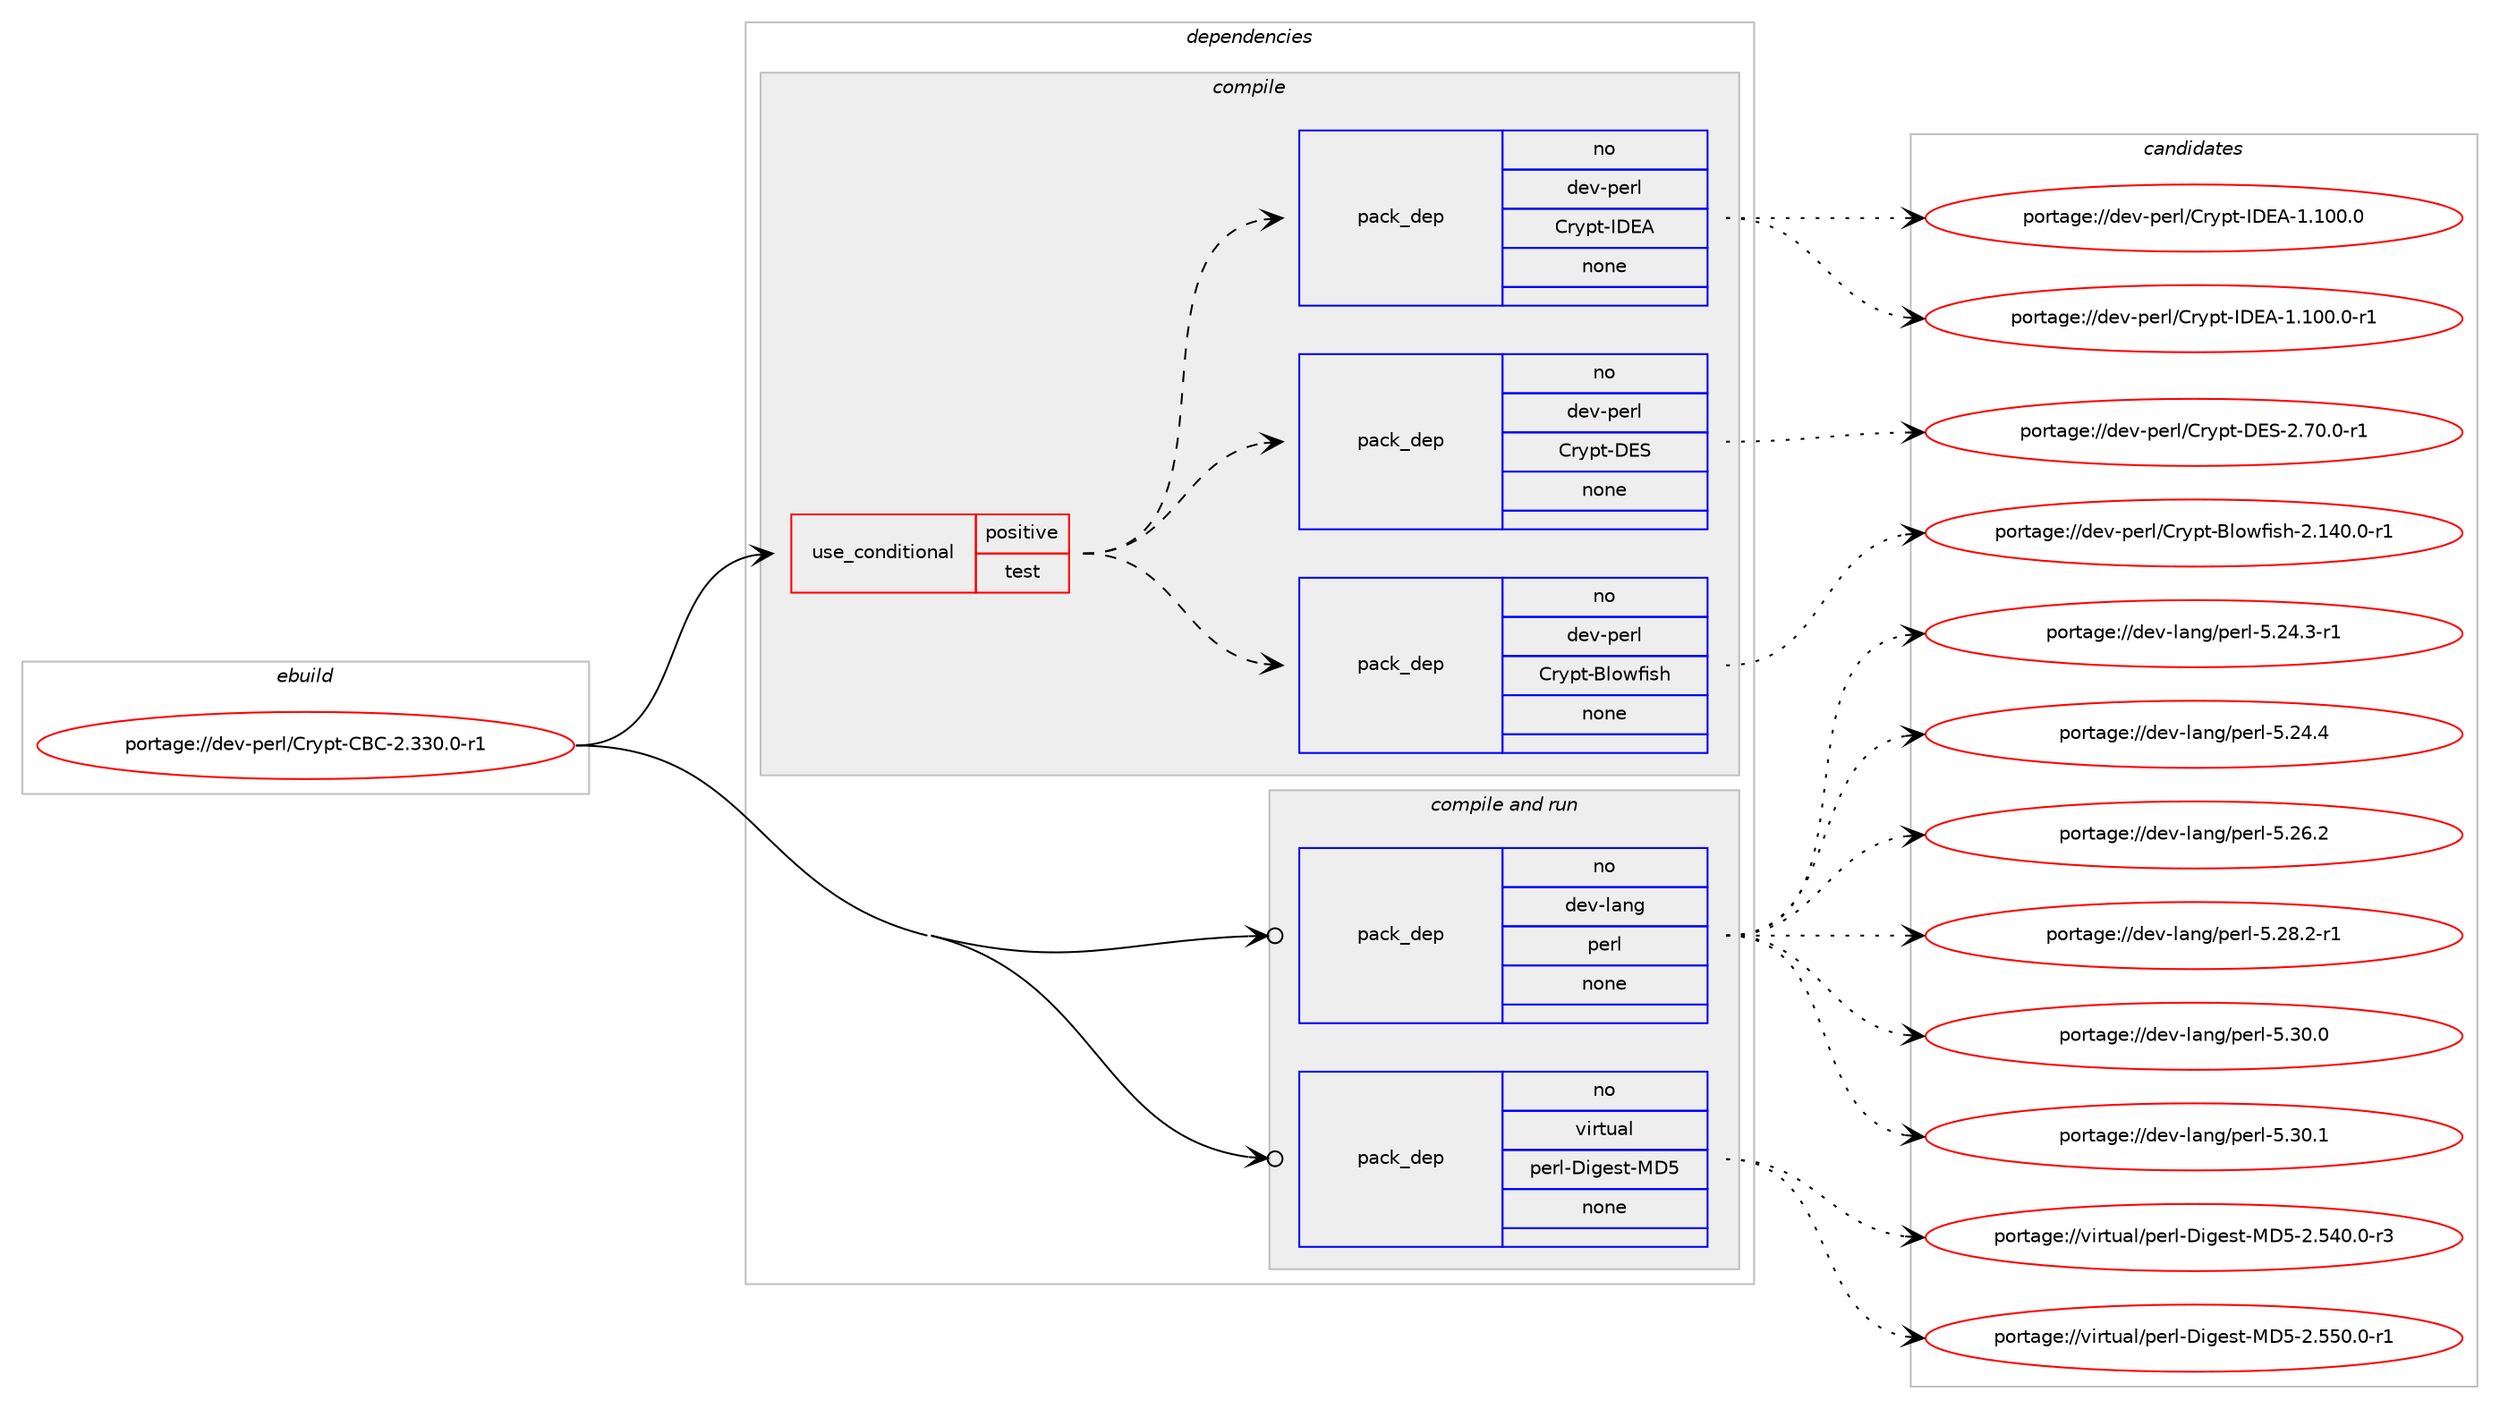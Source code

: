 digraph prolog {

# *************
# Graph options
# *************

newrank=true;
concentrate=true;
compound=true;
graph [rankdir=LR,fontname=Helvetica,fontsize=10,ranksep=1.5];#, ranksep=2.5, nodesep=0.2];
edge  [arrowhead=vee];
node  [fontname=Helvetica,fontsize=10];

# **********
# The ebuild
# **********

subgraph cluster_leftcol {
color=gray;
rank=same;
label=<<i>ebuild</i>>;
id [label="portage://dev-perl/Crypt-CBC-2.330.0-r1", color=red, width=4, href="../dev-perl/Crypt-CBC-2.330.0-r1.svg"];
}

# ****************
# The dependencies
# ****************

subgraph cluster_midcol {
color=gray;
label=<<i>dependencies</i>>;
subgraph cluster_compile {
fillcolor="#eeeeee";
style=filled;
label=<<i>compile</i>>;
subgraph cond22691 {
dependency110138 [label=<<TABLE BORDER="0" CELLBORDER="1" CELLSPACING="0" CELLPADDING="4"><TR><TD ROWSPAN="3" CELLPADDING="10">use_conditional</TD></TR><TR><TD>positive</TD></TR><TR><TD>test</TD></TR></TABLE>>, shape=none, color=red];
subgraph pack84273 {
dependency110139 [label=<<TABLE BORDER="0" CELLBORDER="1" CELLSPACING="0" CELLPADDING="4" WIDTH="220"><TR><TD ROWSPAN="6" CELLPADDING="30">pack_dep</TD></TR><TR><TD WIDTH="110">no</TD></TR><TR><TD>dev-perl</TD></TR><TR><TD>Crypt-Blowfish</TD></TR><TR><TD>none</TD></TR><TR><TD></TD></TR></TABLE>>, shape=none, color=blue];
}
dependency110138:e -> dependency110139:w [weight=20,style="dashed",arrowhead="vee"];
subgraph pack84274 {
dependency110140 [label=<<TABLE BORDER="0" CELLBORDER="1" CELLSPACING="0" CELLPADDING="4" WIDTH="220"><TR><TD ROWSPAN="6" CELLPADDING="30">pack_dep</TD></TR><TR><TD WIDTH="110">no</TD></TR><TR><TD>dev-perl</TD></TR><TR><TD>Crypt-DES</TD></TR><TR><TD>none</TD></TR><TR><TD></TD></TR></TABLE>>, shape=none, color=blue];
}
dependency110138:e -> dependency110140:w [weight=20,style="dashed",arrowhead="vee"];
subgraph pack84275 {
dependency110141 [label=<<TABLE BORDER="0" CELLBORDER="1" CELLSPACING="0" CELLPADDING="4" WIDTH="220"><TR><TD ROWSPAN="6" CELLPADDING="30">pack_dep</TD></TR><TR><TD WIDTH="110">no</TD></TR><TR><TD>dev-perl</TD></TR><TR><TD>Crypt-IDEA</TD></TR><TR><TD>none</TD></TR><TR><TD></TD></TR></TABLE>>, shape=none, color=blue];
}
dependency110138:e -> dependency110141:w [weight=20,style="dashed",arrowhead="vee"];
}
id:e -> dependency110138:w [weight=20,style="solid",arrowhead="vee"];
}
subgraph cluster_compileandrun {
fillcolor="#eeeeee";
style=filled;
label=<<i>compile and run</i>>;
subgraph pack84276 {
dependency110142 [label=<<TABLE BORDER="0" CELLBORDER="1" CELLSPACING="0" CELLPADDING="4" WIDTH="220"><TR><TD ROWSPAN="6" CELLPADDING="30">pack_dep</TD></TR><TR><TD WIDTH="110">no</TD></TR><TR><TD>dev-lang</TD></TR><TR><TD>perl</TD></TR><TR><TD>none</TD></TR><TR><TD></TD></TR></TABLE>>, shape=none, color=blue];
}
id:e -> dependency110142:w [weight=20,style="solid",arrowhead="odotvee"];
subgraph pack84277 {
dependency110143 [label=<<TABLE BORDER="0" CELLBORDER="1" CELLSPACING="0" CELLPADDING="4" WIDTH="220"><TR><TD ROWSPAN="6" CELLPADDING="30">pack_dep</TD></TR><TR><TD WIDTH="110">no</TD></TR><TR><TD>virtual</TD></TR><TR><TD>perl-Digest-MD5</TD></TR><TR><TD>none</TD></TR><TR><TD></TD></TR></TABLE>>, shape=none, color=blue];
}
id:e -> dependency110143:w [weight=20,style="solid",arrowhead="odotvee"];
}
subgraph cluster_run {
fillcolor="#eeeeee";
style=filled;
label=<<i>run</i>>;
}
}

# **************
# The candidates
# **************

subgraph cluster_choices {
rank=same;
color=gray;
label=<<i>candidates</i>>;

subgraph choice84273 {
color=black;
nodesep=1;
choiceportage100101118451121011141084767114121112116456610811111910210511510445504649524846484511449 [label="portage://dev-perl/Crypt-Blowfish-2.140.0-r1", color=red, width=4,href="../dev-perl/Crypt-Blowfish-2.140.0-r1.svg"];
dependency110139:e -> choiceportage100101118451121011141084767114121112116456610811111910210511510445504649524846484511449:w [style=dotted,weight="100"];
}
subgraph choice84274 {
color=black;
nodesep=1;
choiceportage10010111845112101114108476711412111211645686983455046554846484511449 [label="portage://dev-perl/Crypt-DES-2.70.0-r1", color=red, width=4,href="../dev-perl/Crypt-DES-2.70.0-r1.svg"];
dependency110140:e -> choiceportage10010111845112101114108476711412111211645686983455046554846484511449:w [style=dotted,weight="100"];
}
subgraph choice84275 {
color=black;
nodesep=1;
choiceportage10010111845112101114108476711412111211645736869654549464948484648 [label="portage://dev-perl/Crypt-IDEA-1.100.0", color=red, width=4,href="../dev-perl/Crypt-IDEA-1.100.0.svg"];
choiceportage100101118451121011141084767114121112116457368696545494649484846484511449 [label="portage://dev-perl/Crypt-IDEA-1.100.0-r1", color=red, width=4,href="../dev-perl/Crypt-IDEA-1.100.0-r1.svg"];
dependency110141:e -> choiceportage10010111845112101114108476711412111211645736869654549464948484648:w [style=dotted,weight="100"];
dependency110141:e -> choiceportage100101118451121011141084767114121112116457368696545494649484846484511449:w [style=dotted,weight="100"];
}
subgraph choice84276 {
color=black;
nodesep=1;
choiceportage100101118451089711010347112101114108455346505246514511449 [label="portage://dev-lang/perl-5.24.3-r1", color=red, width=4,href="../dev-lang/perl-5.24.3-r1.svg"];
choiceportage10010111845108971101034711210111410845534650524652 [label="portage://dev-lang/perl-5.24.4", color=red, width=4,href="../dev-lang/perl-5.24.4.svg"];
choiceportage10010111845108971101034711210111410845534650544650 [label="portage://dev-lang/perl-5.26.2", color=red, width=4,href="../dev-lang/perl-5.26.2.svg"];
choiceportage100101118451089711010347112101114108455346505646504511449 [label="portage://dev-lang/perl-5.28.2-r1", color=red, width=4,href="../dev-lang/perl-5.28.2-r1.svg"];
choiceportage10010111845108971101034711210111410845534651484648 [label="portage://dev-lang/perl-5.30.0", color=red, width=4,href="../dev-lang/perl-5.30.0.svg"];
choiceportage10010111845108971101034711210111410845534651484649 [label="portage://dev-lang/perl-5.30.1", color=red, width=4,href="../dev-lang/perl-5.30.1.svg"];
dependency110142:e -> choiceportage100101118451089711010347112101114108455346505246514511449:w [style=dotted,weight="100"];
dependency110142:e -> choiceportage10010111845108971101034711210111410845534650524652:w [style=dotted,weight="100"];
dependency110142:e -> choiceportage10010111845108971101034711210111410845534650544650:w [style=dotted,weight="100"];
dependency110142:e -> choiceportage100101118451089711010347112101114108455346505646504511449:w [style=dotted,weight="100"];
dependency110142:e -> choiceportage10010111845108971101034711210111410845534651484648:w [style=dotted,weight="100"];
dependency110142:e -> choiceportage10010111845108971101034711210111410845534651484649:w [style=dotted,weight="100"];
}
subgraph choice84277 {
color=black;
nodesep=1;
choiceportage118105114116117971084711210111410845681051031011151164577685345504653524846484511451 [label="portage://virtual/perl-Digest-MD5-2.540.0-r3", color=red, width=4,href="../virtual/perl-Digest-MD5-2.540.0-r3.svg"];
choiceportage118105114116117971084711210111410845681051031011151164577685345504653534846484511449 [label="portage://virtual/perl-Digest-MD5-2.550.0-r1", color=red, width=4,href="../virtual/perl-Digest-MD5-2.550.0-r1.svg"];
dependency110143:e -> choiceportage118105114116117971084711210111410845681051031011151164577685345504653524846484511451:w [style=dotted,weight="100"];
dependency110143:e -> choiceportage118105114116117971084711210111410845681051031011151164577685345504653534846484511449:w [style=dotted,weight="100"];
}
}

}
